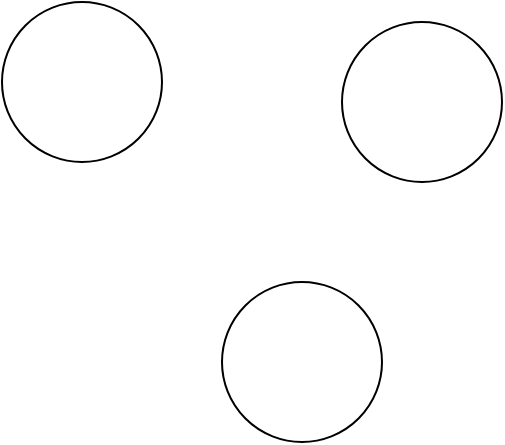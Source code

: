 <mxfile version="10.7.7" type="github"><diagram id="Er2E7MS_juFvQjlYvUBu" name="Page-1"><mxGraphModel dx="994" dy="418" grid="1" gridSize="10" guides="1" tooltips="1" connect="1" arrows="1" fold="1" page="1" pageScale="1" pageWidth="850" pageHeight="1100" math="0" shadow="0"><root><mxCell id="0"/><mxCell id="1" parent="0"/><mxCell id="vkdejK1-49ssrZa6m06Q-1" value="" style="ellipse;whiteSpace=wrap;html=1;aspect=fixed;" vertex="1" parent="1"><mxGeometry x="150" y="140" width="80" height="80" as="geometry"/></mxCell><mxCell id="vkdejK1-49ssrZa6m06Q-2" value="" style="ellipse;whiteSpace=wrap;html=1;aspect=fixed;" vertex="1" parent="1"><mxGeometry x="320" y="150" width="80" height="80" as="geometry"/></mxCell><mxCell id="vkdejK1-49ssrZa6m06Q-3" value="" style="ellipse;whiteSpace=wrap;html=1;aspect=fixed;" vertex="1" parent="1"><mxGeometry x="260" y="280" width="80" height="80" as="geometry"/></mxCell></root></mxGraphModel></diagram></mxfile>